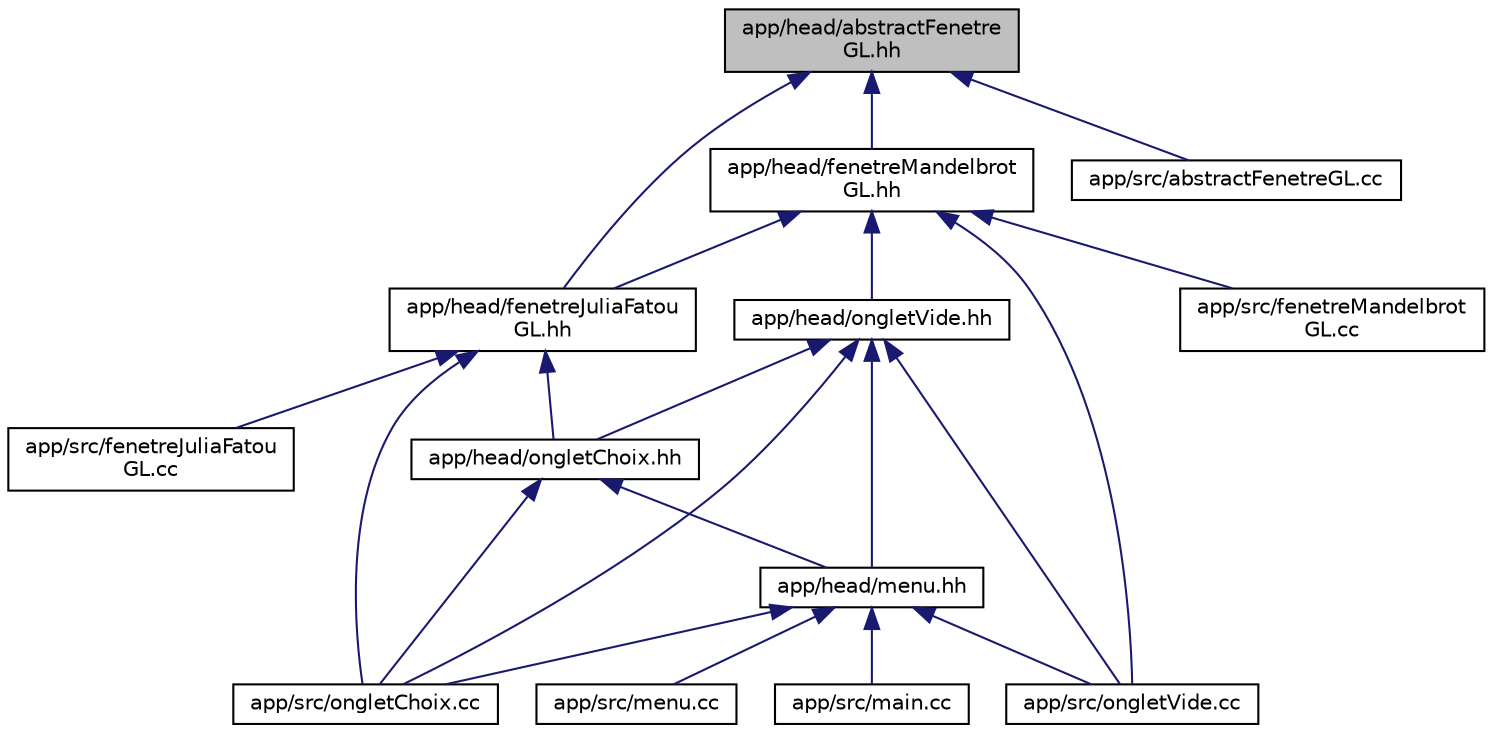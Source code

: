 digraph "app/head/abstractFenetreGL.hh"
{
  edge [fontname="Helvetica",fontsize="10",labelfontname="Helvetica",labelfontsize="10"];
  node [fontname="Helvetica",fontsize="10",shape=record];
  Node20 [label="app/head/abstractFenetre\lGL.hh",height=0.2,width=0.4,color="black", fillcolor="grey75", style="filled", fontcolor="black"];
  Node20 -> Node21 [dir="back",color="midnightblue",fontsize="10",style="solid",fontname="Helvetica"];
  Node21 [label="app/head/fenetreMandelbrot\lGL.hh",height=0.2,width=0.4,color="black", fillcolor="white", style="filled",URL="$fenetreMandelbrotGL_8hh.html",tooltip="contient la defintion de la classe FenetreMandelbrotGL "];
  Node21 -> Node22 [dir="back",color="midnightblue",fontsize="10",style="solid",fontname="Helvetica"];
  Node22 [label="app/head/fenetreJuliaFatou\lGL.hh",height=0.2,width=0.4,color="black", fillcolor="white", style="filled",URL="$fenetreJuliaFatouGL_8hh.html",tooltip="contient la definition de la classe FenetreJuliaFatouGL "];
  Node22 -> Node23 [dir="back",color="midnightblue",fontsize="10",style="solid",fontname="Helvetica"];
  Node23 [label="app/head/ongletChoix.hh",height=0.2,width=0.4,color="black", fillcolor="white", style="filled",URL="$ongletChoix_8hh.html",tooltip="contient les definitions des methodes et des fonctions concernant la classe OngletChoix ..."];
  Node23 -> Node24 [dir="back",color="midnightblue",fontsize="10",style="solid",fontname="Helvetica"];
  Node24 [label="app/head/menu.hh",height=0.2,width=0.4,color="black", fillcolor="white", style="filled",URL="$menu_8hh.html",tooltip="contient les definitions des methodes et des fonctions concernant la classe Menu "];
  Node24 -> Node25 [dir="back",color="midnightblue",fontsize="10",style="solid",fontname="Helvetica"];
  Node25 [label="app/src/main.cc",height=0.2,width=0.4,color="black", fillcolor="white", style="filled",URL="$main_8cc.html",tooltip="contient la fonction principale main "];
  Node24 -> Node26 [dir="back",color="midnightblue",fontsize="10",style="solid",fontname="Helvetica"];
  Node26 [label="app/src/menu.cc",height=0.2,width=0.4,color="black", fillcolor="white", style="filled",URL="$menu_8cc.html",tooltip="contient les methodes et les fonctions concernant la classe Menu "];
  Node24 -> Node27 [dir="back",color="midnightblue",fontsize="10",style="solid",fontname="Helvetica"];
  Node27 [label="app/src/ongletChoix.cc",height=0.2,width=0.4,color="black", fillcolor="white", style="filled",URL="$ongletChoix_8cc.html",tooltip="contient les methodes et les fonctions concernant la classe OngletChoix "];
  Node24 -> Node28 [dir="back",color="midnightblue",fontsize="10",style="solid",fontname="Helvetica"];
  Node28 [label="app/src/ongletVide.cc",height=0.2,width=0.4,color="black", fillcolor="white", style="filled",URL="$ongletVide_8cc.html",tooltip="contient les methodes et les fonctions concernant la classe OngletVide "];
  Node23 -> Node27 [dir="back",color="midnightblue",fontsize="10",style="solid",fontname="Helvetica"];
  Node22 -> Node29 [dir="back",color="midnightblue",fontsize="10",style="solid",fontname="Helvetica"];
  Node29 [label="app/src/fenetreJuliaFatou\lGL.cc",height=0.2,width=0.4,color="black", fillcolor="white", style="filled",URL="$fenetreJuliaFatouGL_8cc.html",tooltip="contient la definition des methodes de la classe FenetreJuliaFatou "];
  Node22 -> Node27 [dir="back",color="midnightblue",fontsize="10",style="solid",fontname="Helvetica"];
  Node21 -> Node30 [dir="back",color="midnightblue",fontsize="10",style="solid",fontname="Helvetica"];
  Node30 [label="app/head/ongletVide.hh",height=0.2,width=0.4,color="black", fillcolor="white", style="filled",URL="$ongletVide_8hh.html",tooltip="contient les definitions des methodes et des fonctions concernant la classe OngletVide ..."];
  Node30 -> Node24 [dir="back",color="midnightblue",fontsize="10",style="solid",fontname="Helvetica"];
  Node30 -> Node23 [dir="back",color="midnightblue",fontsize="10",style="solid",fontname="Helvetica"];
  Node30 -> Node27 [dir="back",color="midnightblue",fontsize="10",style="solid",fontname="Helvetica"];
  Node30 -> Node28 [dir="back",color="midnightblue",fontsize="10",style="solid",fontname="Helvetica"];
  Node21 -> Node31 [dir="back",color="midnightblue",fontsize="10",style="solid",fontname="Helvetica"];
  Node31 [label="app/src/fenetreMandelbrot\lGL.cc",height=0.2,width=0.4,color="black", fillcolor="white", style="filled",URL="$fenetreMandelbrotGL_8cc.html",tooltip="contient la defintion des methodes de FenetreMandelbrotGL "];
  Node21 -> Node28 [dir="back",color="midnightblue",fontsize="10",style="solid",fontname="Helvetica"];
  Node20 -> Node22 [dir="back",color="midnightblue",fontsize="10",style="solid",fontname="Helvetica"];
  Node20 -> Node32 [dir="back",color="midnightblue",fontsize="10",style="solid",fontname="Helvetica"];
  Node32 [label="app/src/abstractFenetreGL.cc",height=0.2,width=0.4,color="black", fillcolor="white", style="filled",URL="$abstractFenetreGL_8cc.html",tooltip="contient la methodes de la classe AbstractFenetreGL "];
}
